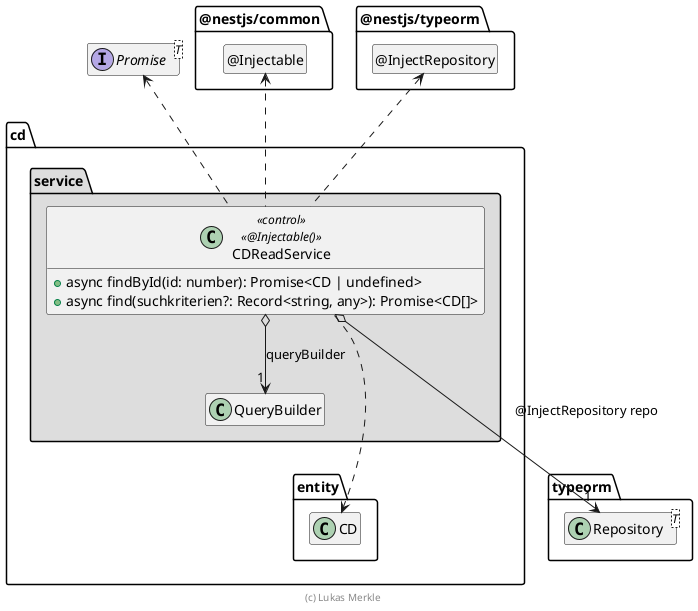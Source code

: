 ' Copyright (C) 2019 - present Juergen Zimmermann, Hochschule Karlsruhe
'
' This program is free software: you can redistribute it and/or modify
' it under the terms of the GNU General Public License as published by
' the Free Software Foundation, either version 3 of the License, or
' (at your option) any later version.
'
' This program is distributed in the hope that it will be useful,
' but WITHOUT ANY WARRANTY; without even the implied warranty of
' MERCHANTABILITY or FITNESS FOR A PARTICULAR PURPOSE.  See the
' GNU General Public License for more details.
'
' You should have received a copy of the GNU General Public License
' along with this program.  If not, see <https://www.gnu.org/licenses/>.

' Preview durch <Alt>d

@startuml Anwendungskern

interface Promise<T>

package @nestjs/common {
  class "@Injectable" as Injectable
  hide Injectable circle
}

package typeorm {
  class Repository<T>
}

package @nestjs/typeorm {
  class "@InjectRepository" as InjectRepository
  hide InjectRepository circle
}

package cd {
  package entity {
    class CD
  }

  package service #DDDDDD {
    class QueryBuilder

    class CDReadService << control >> <<@Injectable()>> {
      + async findById(id: number): Promise<CD | undefined>
      + async find(suchkriterien?: Record<string, any>): Promise<CD[]>
    }

    CDReadService o--> "1" QueryBuilder: queryBuilder
    CDReadService o--> "1" Repository: @InjectRepository repo

    CDReadService .up.> Injectable
    CDReadService .up.> InjectRepository

    CDReadService .up.> Promise
    CDReadService ..> CD

    QueryBuilder .[hidden].> Repository
    QueryBuilder .[hidden].> CD
  }
}

hide empty members

footer (c) Lukas Merkle

@enduml
